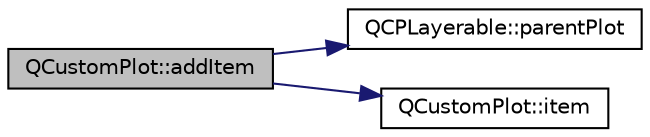 digraph "QCustomPlot::addItem"
{
  edge [fontname="Helvetica",fontsize="10",labelfontname="Helvetica",labelfontsize="10"];
  node [fontname="Helvetica",fontsize="10",shape=record];
  rankdir="LR";
  Node88 [label="QCustomPlot::addItem",height=0.2,width=0.4,color="black", fillcolor="grey75", style="filled", fontcolor="black"];
  Node88 -> Node89 [color="midnightblue",fontsize="10",style="solid",fontname="Helvetica"];
  Node89 [label="QCPLayerable::parentPlot",height=0.2,width=0.4,color="black", fillcolor="white", style="filled",URL="$d6/d4d/class_q_c_p_layerable.html#a473edb813a4c1929d6b6a8fe3ff3faf7"];
  Node88 -> Node90 [color="midnightblue",fontsize="10",style="solid",fontname="Helvetica"];
  Node90 [label="QCustomPlot::item",height=0.2,width=0.4,color="black", fillcolor="white", style="filled",URL="$dd/d9b/class_q_custom_plot.html#a12eb2a283cf10a8a9176c01c0443e83e"];
}
